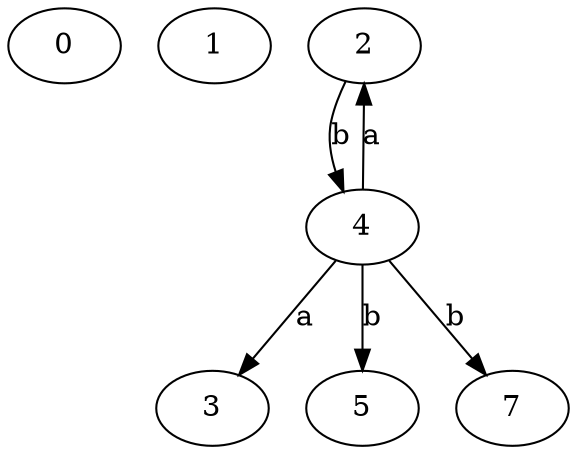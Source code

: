 strict digraph  {
0;
1;
2;
3;
4;
5;
7;
2 -> 4  [label=b];
4 -> 2  [label=a];
4 -> 3  [label=a];
4 -> 5  [label=b];
4 -> 7  [label=b];
}
